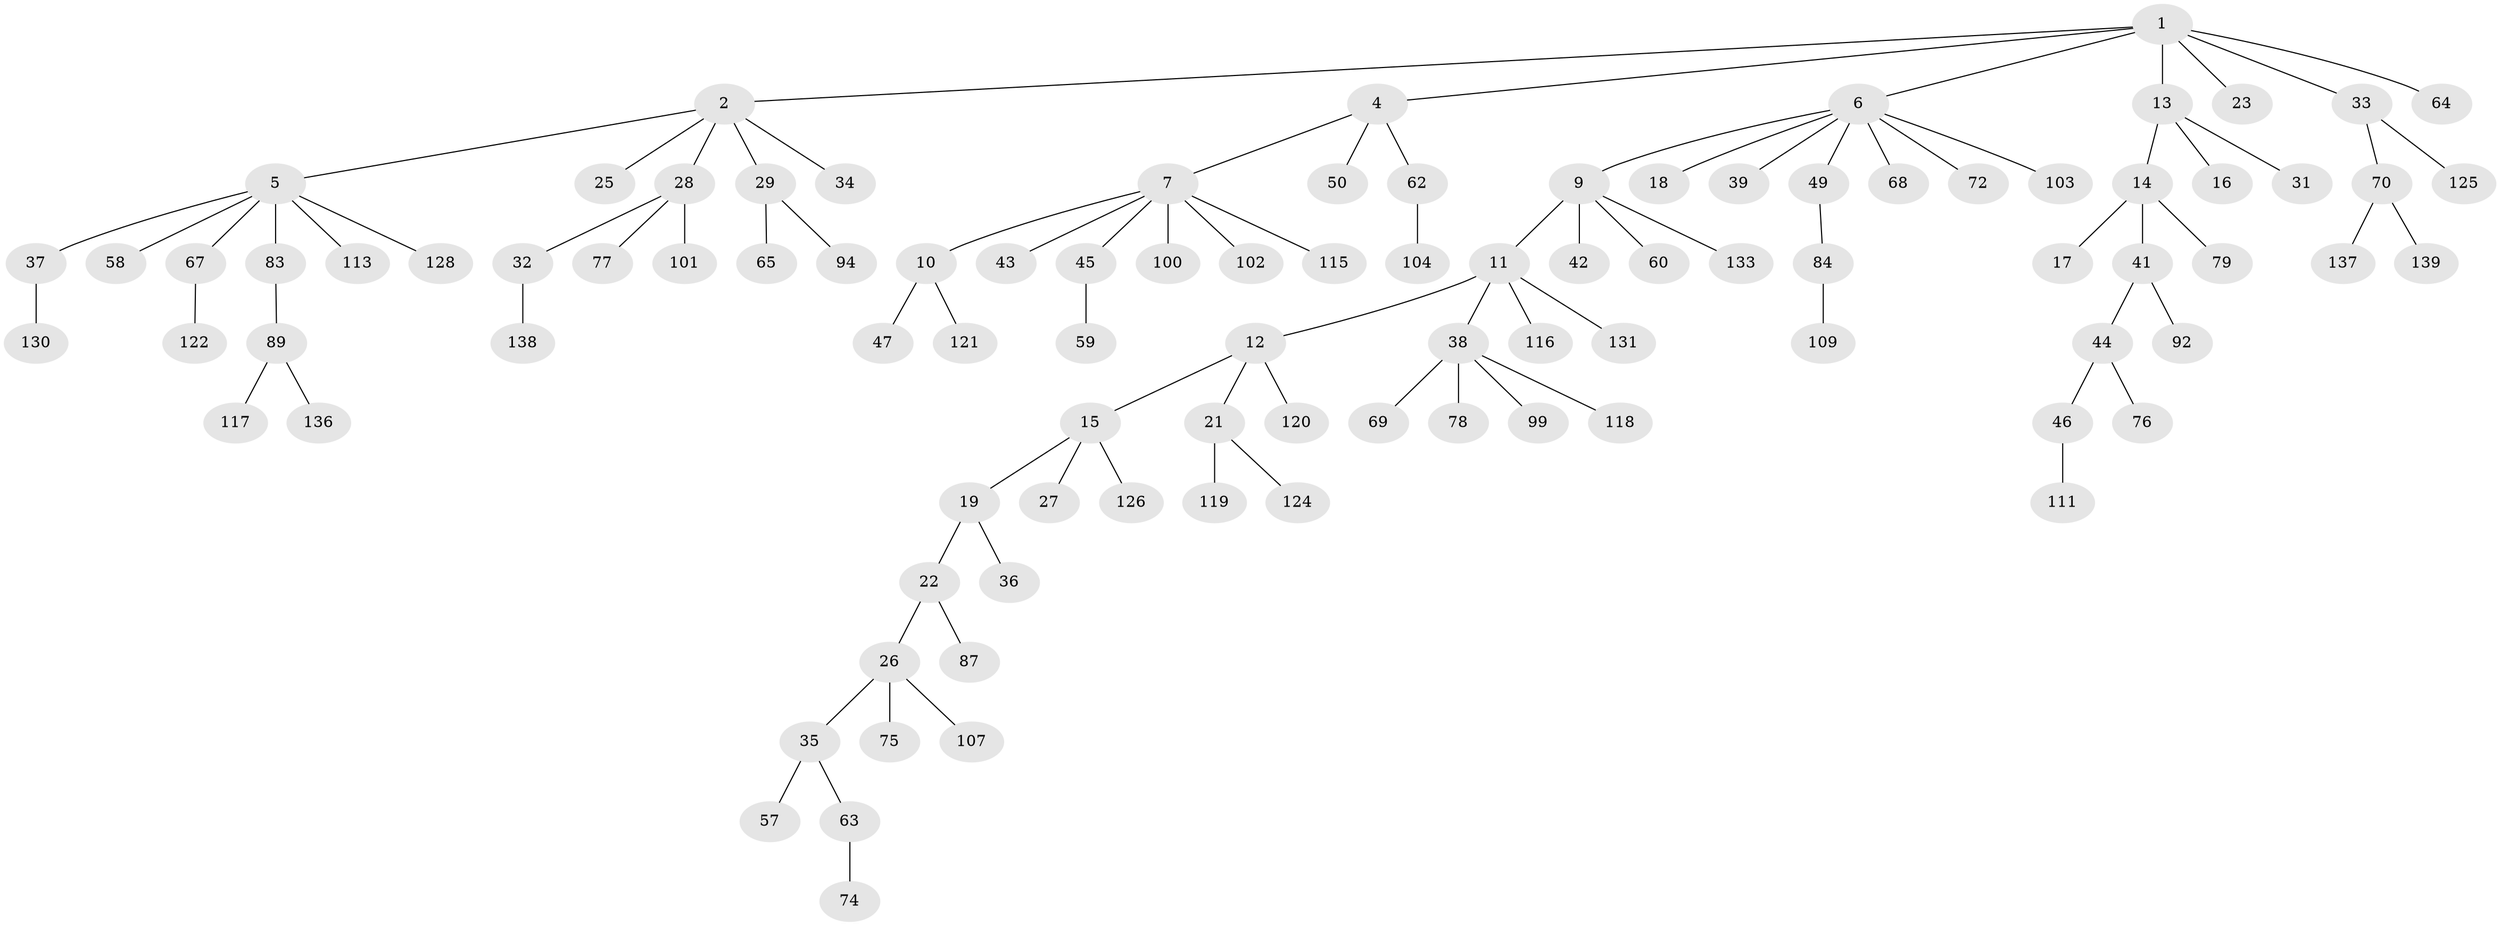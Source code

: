 // Generated by graph-tools (version 1.1) at 2025/52/02/27/25 19:52:10]
// undirected, 97 vertices, 96 edges
graph export_dot {
graph [start="1"]
  node [color=gray90,style=filled];
  1 [super="+3"];
  2 [super="+8"];
  4 [super="+134"];
  5 [super="+51"];
  6 [super="+30"];
  7 [super="+20"];
  9 [super="+54"];
  10 [super="+55"];
  11 [super="+61"];
  12 [super="+48"];
  13;
  14;
  15 [super="+81"];
  16 [super="+71"];
  17 [super="+123"];
  18;
  19;
  21 [super="+73"];
  22 [super="+24"];
  23;
  25;
  26 [super="+66"];
  27 [super="+96"];
  28 [super="+110"];
  29;
  31 [super="+52"];
  32 [super="+106"];
  33 [super="+40"];
  34 [super="+86"];
  35 [super="+53"];
  36 [super="+90"];
  37 [super="+114"];
  38 [super="+56"];
  39;
  41;
  42;
  43;
  44;
  45 [super="+135"];
  46;
  47 [super="+82"];
  49 [super="+108"];
  50;
  57;
  58;
  59;
  60;
  62;
  63;
  64;
  65;
  67 [super="+105"];
  68;
  69;
  70 [super="+88"];
  72 [super="+112"];
  74 [super="+95"];
  75;
  76 [super="+97"];
  77 [super="+80"];
  78 [super="+85"];
  79 [super="+98"];
  83;
  84;
  87 [super="+93"];
  89 [super="+91"];
  92;
  94 [super="+132"];
  99;
  100;
  101;
  102;
  103;
  104;
  107;
  109;
  111;
  113;
  115;
  116;
  117;
  118;
  119;
  120;
  121;
  122;
  124 [super="+127"];
  125;
  126;
  128 [super="+129"];
  130;
  131;
  133;
  136;
  137;
  138;
  139;
  1 -- 2;
  1 -- 4;
  1 -- 6;
  1 -- 13;
  1 -- 23;
  1 -- 64;
  1 -- 33;
  2 -- 5;
  2 -- 28;
  2 -- 29;
  2 -- 25;
  2 -- 34;
  4 -- 7;
  4 -- 50;
  4 -- 62;
  5 -- 37;
  5 -- 67;
  5 -- 83;
  5 -- 128;
  5 -- 113;
  5 -- 58;
  6 -- 9;
  6 -- 18;
  6 -- 39;
  6 -- 68;
  6 -- 72;
  6 -- 49;
  6 -- 103;
  7 -- 10;
  7 -- 43;
  7 -- 100;
  7 -- 102;
  7 -- 115;
  7 -- 45;
  9 -- 11;
  9 -- 42;
  9 -- 60;
  9 -- 133;
  10 -- 47;
  10 -- 121;
  11 -- 12;
  11 -- 38;
  11 -- 116;
  11 -- 131;
  12 -- 15;
  12 -- 21;
  12 -- 120;
  13 -- 14;
  13 -- 16;
  13 -- 31;
  14 -- 17;
  14 -- 41;
  14 -- 79;
  15 -- 19;
  15 -- 27;
  15 -- 126;
  19 -- 22;
  19 -- 36;
  21 -- 124;
  21 -- 119;
  22 -- 26;
  22 -- 87;
  26 -- 35;
  26 -- 75;
  26 -- 107;
  28 -- 32;
  28 -- 77;
  28 -- 101;
  29 -- 65;
  29 -- 94;
  32 -- 138;
  33 -- 70;
  33 -- 125;
  35 -- 63;
  35 -- 57;
  37 -- 130;
  38 -- 69;
  38 -- 118;
  38 -- 78;
  38 -- 99;
  41 -- 44;
  41 -- 92;
  44 -- 46;
  44 -- 76;
  45 -- 59;
  46 -- 111;
  49 -- 84;
  62 -- 104;
  63 -- 74;
  67 -- 122;
  70 -- 137;
  70 -- 139;
  83 -- 89;
  84 -- 109;
  89 -- 136;
  89 -- 117;
}
